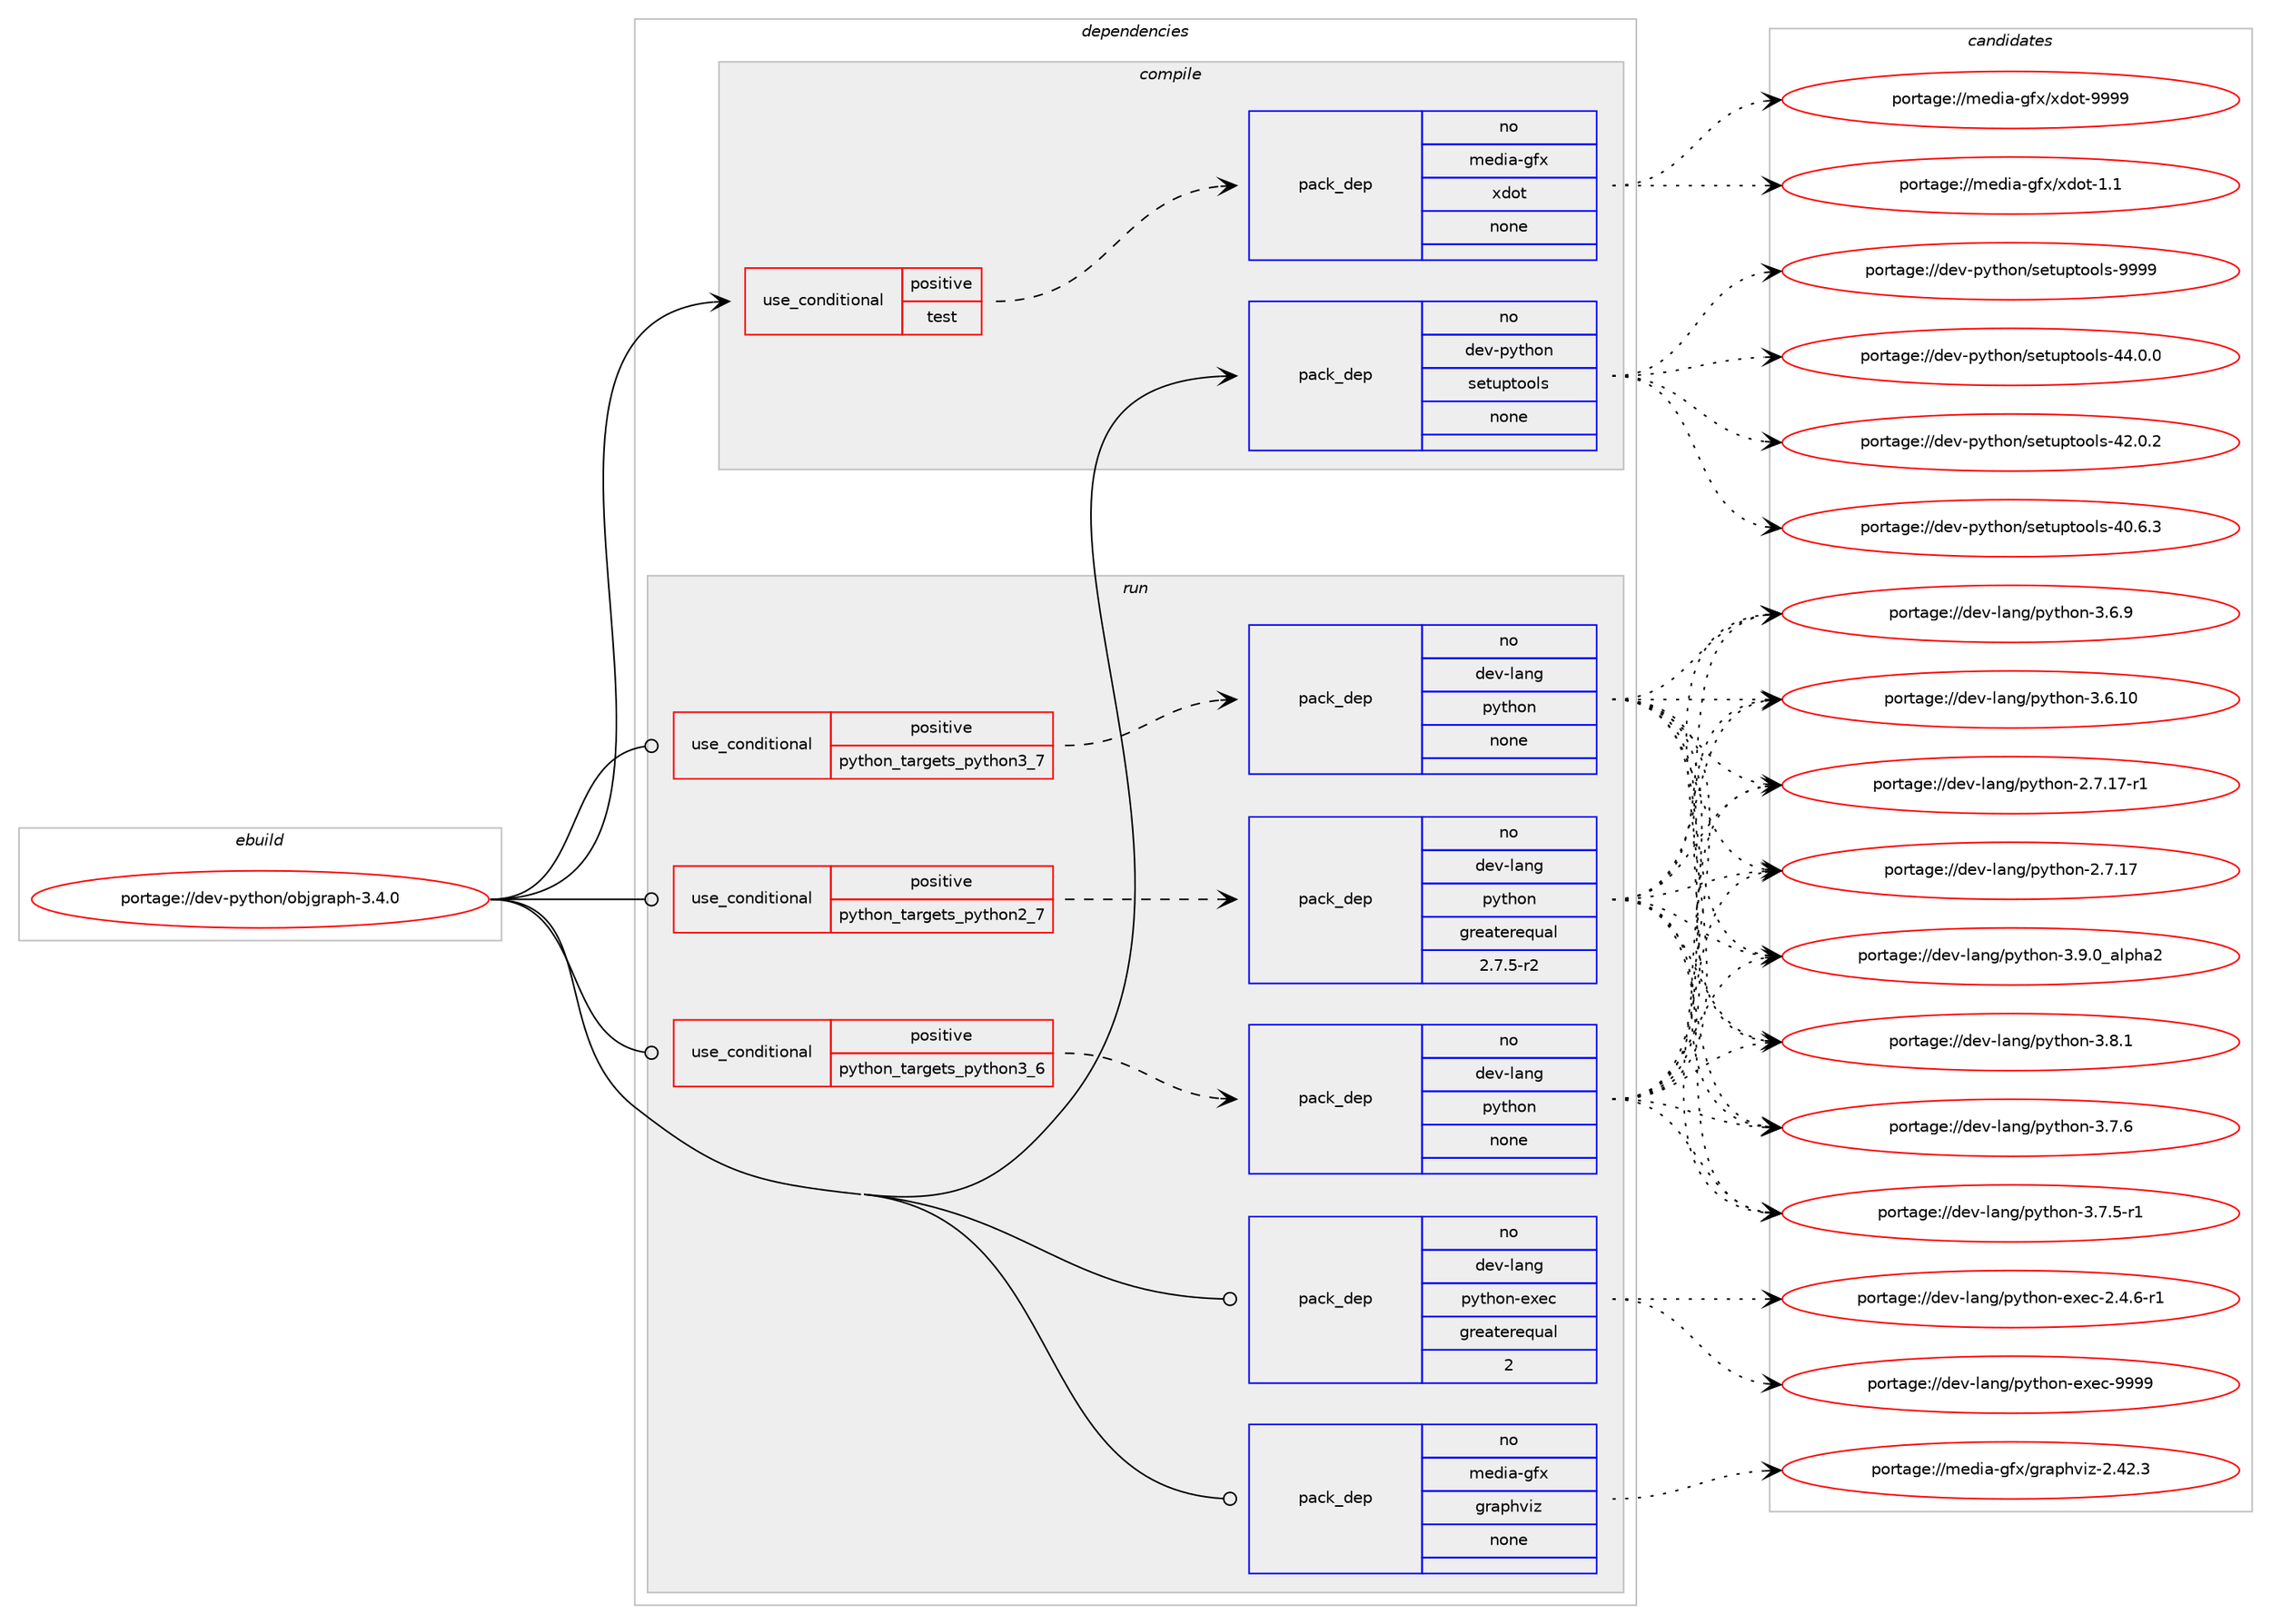 digraph prolog {

# *************
# Graph options
# *************

newrank=true;
concentrate=true;
compound=true;
graph [rankdir=LR,fontname=Helvetica,fontsize=10,ranksep=1.5];#, ranksep=2.5, nodesep=0.2];
edge  [arrowhead=vee];
node  [fontname=Helvetica,fontsize=10];

# **********
# The ebuild
# **********

subgraph cluster_leftcol {
color=gray;
label=<<i>ebuild</i>>;
id [label="portage://dev-python/objgraph-3.4.0", color=red, width=4, href="../dev-python/objgraph-3.4.0.svg"];
}

# ****************
# The dependencies
# ****************

subgraph cluster_midcol {
color=gray;
label=<<i>dependencies</i>>;
subgraph cluster_compile {
fillcolor="#eeeeee";
style=filled;
label=<<i>compile</i>>;
subgraph cond111921 {
dependency447004 [label=<<TABLE BORDER="0" CELLBORDER="1" CELLSPACING="0" CELLPADDING="4"><TR><TD ROWSPAN="3" CELLPADDING="10">use_conditional</TD></TR><TR><TD>positive</TD></TR><TR><TD>test</TD></TR></TABLE>>, shape=none, color=red];
subgraph pack330108 {
dependency447005 [label=<<TABLE BORDER="0" CELLBORDER="1" CELLSPACING="0" CELLPADDING="4" WIDTH="220"><TR><TD ROWSPAN="6" CELLPADDING="30">pack_dep</TD></TR><TR><TD WIDTH="110">no</TD></TR><TR><TD>media-gfx</TD></TR><TR><TD>xdot</TD></TR><TR><TD>none</TD></TR><TR><TD></TD></TR></TABLE>>, shape=none, color=blue];
}
dependency447004:e -> dependency447005:w [weight=20,style="dashed",arrowhead="vee"];
}
id:e -> dependency447004:w [weight=20,style="solid",arrowhead="vee"];
subgraph pack330109 {
dependency447006 [label=<<TABLE BORDER="0" CELLBORDER="1" CELLSPACING="0" CELLPADDING="4" WIDTH="220"><TR><TD ROWSPAN="6" CELLPADDING="30">pack_dep</TD></TR><TR><TD WIDTH="110">no</TD></TR><TR><TD>dev-python</TD></TR><TR><TD>setuptools</TD></TR><TR><TD>none</TD></TR><TR><TD></TD></TR></TABLE>>, shape=none, color=blue];
}
id:e -> dependency447006:w [weight=20,style="solid",arrowhead="vee"];
}
subgraph cluster_compileandrun {
fillcolor="#eeeeee";
style=filled;
label=<<i>compile and run</i>>;
}
subgraph cluster_run {
fillcolor="#eeeeee";
style=filled;
label=<<i>run</i>>;
subgraph cond111922 {
dependency447007 [label=<<TABLE BORDER="0" CELLBORDER="1" CELLSPACING="0" CELLPADDING="4"><TR><TD ROWSPAN="3" CELLPADDING="10">use_conditional</TD></TR><TR><TD>positive</TD></TR><TR><TD>python_targets_python2_7</TD></TR></TABLE>>, shape=none, color=red];
subgraph pack330110 {
dependency447008 [label=<<TABLE BORDER="0" CELLBORDER="1" CELLSPACING="0" CELLPADDING="4" WIDTH="220"><TR><TD ROWSPAN="6" CELLPADDING="30">pack_dep</TD></TR><TR><TD WIDTH="110">no</TD></TR><TR><TD>dev-lang</TD></TR><TR><TD>python</TD></TR><TR><TD>greaterequal</TD></TR><TR><TD>2.7.5-r2</TD></TR></TABLE>>, shape=none, color=blue];
}
dependency447007:e -> dependency447008:w [weight=20,style="dashed",arrowhead="vee"];
}
id:e -> dependency447007:w [weight=20,style="solid",arrowhead="odot"];
subgraph cond111923 {
dependency447009 [label=<<TABLE BORDER="0" CELLBORDER="1" CELLSPACING="0" CELLPADDING="4"><TR><TD ROWSPAN="3" CELLPADDING="10">use_conditional</TD></TR><TR><TD>positive</TD></TR><TR><TD>python_targets_python3_6</TD></TR></TABLE>>, shape=none, color=red];
subgraph pack330111 {
dependency447010 [label=<<TABLE BORDER="0" CELLBORDER="1" CELLSPACING="0" CELLPADDING="4" WIDTH="220"><TR><TD ROWSPAN="6" CELLPADDING="30">pack_dep</TD></TR><TR><TD WIDTH="110">no</TD></TR><TR><TD>dev-lang</TD></TR><TR><TD>python</TD></TR><TR><TD>none</TD></TR><TR><TD></TD></TR></TABLE>>, shape=none, color=blue];
}
dependency447009:e -> dependency447010:w [weight=20,style="dashed",arrowhead="vee"];
}
id:e -> dependency447009:w [weight=20,style="solid",arrowhead="odot"];
subgraph cond111924 {
dependency447011 [label=<<TABLE BORDER="0" CELLBORDER="1" CELLSPACING="0" CELLPADDING="4"><TR><TD ROWSPAN="3" CELLPADDING="10">use_conditional</TD></TR><TR><TD>positive</TD></TR><TR><TD>python_targets_python3_7</TD></TR></TABLE>>, shape=none, color=red];
subgraph pack330112 {
dependency447012 [label=<<TABLE BORDER="0" CELLBORDER="1" CELLSPACING="0" CELLPADDING="4" WIDTH="220"><TR><TD ROWSPAN="6" CELLPADDING="30">pack_dep</TD></TR><TR><TD WIDTH="110">no</TD></TR><TR><TD>dev-lang</TD></TR><TR><TD>python</TD></TR><TR><TD>none</TD></TR><TR><TD></TD></TR></TABLE>>, shape=none, color=blue];
}
dependency447011:e -> dependency447012:w [weight=20,style="dashed",arrowhead="vee"];
}
id:e -> dependency447011:w [weight=20,style="solid",arrowhead="odot"];
subgraph pack330113 {
dependency447013 [label=<<TABLE BORDER="0" CELLBORDER="1" CELLSPACING="0" CELLPADDING="4" WIDTH="220"><TR><TD ROWSPAN="6" CELLPADDING="30">pack_dep</TD></TR><TR><TD WIDTH="110">no</TD></TR><TR><TD>dev-lang</TD></TR><TR><TD>python-exec</TD></TR><TR><TD>greaterequal</TD></TR><TR><TD>2</TD></TR></TABLE>>, shape=none, color=blue];
}
id:e -> dependency447013:w [weight=20,style="solid",arrowhead="odot"];
subgraph pack330114 {
dependency447014 [label=<<TABLE BORDER="0" CELLBORDER="1" CELLSPACING="0" CELLPADDING="4" WIDTH="220"><TR><TD ROWSPAN="6" CELLPADDING="30">pack_dep</TD></TR><TR><TD WIDTH="110">no</TD></TR><TR><TD>media-gfx</TD></TR><TR><TD>graphviz</TD></TR><TR><TD>none</TD></TR><TR><TD></TD></TR></TABLE>>, shape=none, color=blue];
}
id:e -> dependency447014:w [weight=20,style="solid",arrowhead="odot"];
}
}

# **************
# The candidates
# **************

subgraph cluster_choices {
rank=same;
color=gray;
label=<<i>candidates</i>>;

subgraph choice330108 {
color=black;
nodesep=1;
choice1091011001059745103102120471201001111164557575757 [label="portage://media-gfx/xdot-9999", color=red, width=4,href="../media-gfx/xdot-9999.svg"];
choice10910110010597451031021204712010011111645494649 [label="portage://media-gfx/xdot-1.1", color=red, width=4,href="../media-gfx/xdot-1.1.svg"];
dependency447005:e -> choice1091011001059745103102120471201001111164557575757:w [style=dotted,weight="100"];
dependency447005:e -> choice10910110010597451031021204712010011111645494649:w [style=dotted,weight="100"];
}
subgraph choice330109 {
color=black;
nodesep=1;
choice10010111845112121116104111110471151011161171121161111111081154557575757 [label="portage://dev-python/setuptools-9999", color=red, width=4,href="../dev-python/setuptools-9999.svg"];
choice100101118451121211161041111104711510111611711211611111110811545525246484648 [label="portage://dev-python/setuptools-44.0.0", color=red, width=4,href="../dev-python/setuptools-44.0.0.svg"];
choice100101118451121211161041111104711510111611711211611111110811545525046484650 [label="portage://dev-python/setuptools-42.0.2", color=red, width=4,href="../dev-python/setuptools-42.0.2.svg"];
choice100101118451121211161041111104711510111611711211611111110811545524846544651 [label="portage://dev-python/setuptools-40.6.3", color=red, width=4,href="../dev-python/setuptools-40.6.3.svg"];
dependency447006:e -> choice10010111845112121116104111110471151011161171121161111111081154557575757:w [style=dotted,weight="100"];
dependency447006:e -> choice100101118451121211161041111104711510111611711211611111110811545525246484648:w [style=dotted,weight="100"];
dependency447006:e -> choice100101118451121211161041111104711510111611711211611111110811545525046484650:w [style=dotted,weight="100"];
dependency447006:e -> choice100101118451121211161041111104711510111611711211611111110811545524846544651:w [style=dotted,weight="100"];
}
subgraph choice330110 {
color=black;
nodesep=1;
choice10010111845108971101034711212111610411111045514657464895971081121049750 [label="portage://dev-lang/python-3.9.0_alpha2", color=red, width=4,href="../dev-lang/python-3.9.0_alpha2.svg"];
choice100101118451089711010347112121116104111110455146564649 [label="portage://dev-lang/python-3.8.1", color=red, width=4,href="../dev-lang/python-3.8.1.svg"];
choice100101118451089711010347112121116104111110455146554654 [label="portage://dev-lang/python-3.7.6", color=red, width=4,href="../dev-lang/python-3.7.6.svg"];
choice1001011184510897110103471121211161041111104551465546534511449 [label="portage://dev-lang/python-3.7.5-r1", color=red, width=4,href="../dev-lang/python-3.7.5-r1.svg"];
choice100101118451089711010347112121116104111110455146544657 [label="portage://dev-lang/python-3.6.9", color=red, width=4,href="../dev-lang/python-3.6.9.svg"];
choice10010111845108971101034711212111610411111045514654464948 [label="portage://dev-lang/python-3.6.10", color=red, width=4,href="../dev-lang/python-3.6.10.svg"];
choice100101118451089711010347112121116104111110455046554649554511449 [label="portage://dev-lang/python-2.7.17-r1", color=red, width=4,href="../dev-lang/python-2.7.17-r1.svg"];
choice10010111845108971101034711212111610411111045504655464955 [label="portage://dev-lang/python-2.7.17", color=red, width=4,href="../dev-lang/python-2.7.17.svg"];
dependency447008:e -> choice10010111845108971101034711212111610411111045514657464895971081121049750:w [style=dotted,weight="100"];
dependency447008:e -> choice100101118451089711010347112121116104111110455146564649:w [style=dotted,weight="100"];
dependency447008:e -> choice100101118451089711010347112121116104111110455146554654:w [style=dotted,weight="100"];
dependency447008:e -> choice1001011184510897110103471121211161041111104551465546534511449:w [style=dotted,weight="100"];
dependency447008:e -> choice100101118451089711010347112121116104111110455146544657:w [style=dotted,weight="100"];
dependency447008:e -> choice10010111845108971101034711212111610411111045514654464948:w [style=dotted,weight="100"];
dependency447008:e -> choice100101118451089711010347112121116104111110455046554649554511449:w [style=dotted,weight="100"];
dependency447008:e -> choice10010111845108971101034711212111610411111045504655464955:w [style=dotted,weight="100"];
}
subgraph choice330111 {
color=black;
nodesep=1;
choice10010111845108971101034711212111610411111045514657464895971081121049750 [label="portage://dev-lang/python-3.9.0_alpha2", color=red, width=4,href="../dev-lang/python-3.9.0_alpha2.svg"];
choice100101118451089711010347112121116104111110455146564649 [label="portage://dev-lang/python-3.8.1", color=red, width=4,href="../dev-lang/python-3.8.1.svg"];
choice100101118451089711010347112121116104111110455146554654 [label="portage://dev-lang/python-3.7.6", color=red, width=4,href="../dev-lang/python-3.7.6.svg"];
choice1001011184510897110103471121211161041111104551465546534511449 [label="portage://dev-lang/python-3.7.5-r1", color=red, width=4,href="../dev-lang/python-3.7.5-r1.svg"];
choice100101118451089711010347112121116104111110455146544657 [label="portage://dev-lang/python-3.6.9", color=red, width=4,href="../dev-lang/python-3.6.9.svg"];
choice10010111845108971101034711212111610411111045514654464948 [label="portage://dev-lang/python-3.6.10", color=red, width=4,href="../dev-lang/python-3.6.10.svg"];
choice100101118451089711010347112121116104111110455046554649554511449 [label="portage://dev-lang/python-2.7.17-r1", color=red, width=4,href="../dev-lang/python-2.7.17-r1.svg"];
choice10010111845108971101034711212111610411111045504655464955 [label="portage://dev-lang/python-2.7.17", color=red, width=4,href="../dev-lang/python-2.7.17.svg"];
dependency447010:e -> choice10010111845108971101034711212111610411111045514657464895971081121049750:w [style=dotted,weight="100"];
dependency447010:e -> choice100101118451089711010347112121116104111110455146564649:w [style=dotted,weight="100"];
dependency447010:e -> choice100101118451089711010347112121116104111110455146554654:w [style=dotted,weight="100"];
dependency447010:e -> choice1001011184510897110103471121211161041111104551465546534511449:w [style=dotted,weight="100"];
dependency447010:e -> choice100101118451089711010347112121116104111110455146544657:w [style=dotted,weight="100"];
dependency447010:e -> choice10010111845108971101034711212111610411111045514654464948:w [style=dotted,weight="100"];
dependency447010:e -> choice100101118451089711010347112121116104111110455046554649554511449:w [style=dotted,weight="100"];
dependency447010:e -> choice10010111845108971101034711212111610411111045504655464955:w [style=dotted,weight="100"];
}
subgraph choice330112 {
color=black;
nodesep=1;
choice10010111845108971101034711212111610411111045514657464895971081121049750 [label="portage://dev-lang/python-3.9.0_alpha2", color=red, width=4,href="../dev-lang/python-3.9.0_alpha2.svg"];
choice100101118451089711010347112121116104111110455146564649 [label="portage://dev-lang/python-3.8.1", color=red, width=4,href="../dev-lang/python-3.8.1.svg"];
choice100101118451089711010347112121116104111110455146554654 [label="portage://dev-lang/python-3.7.6", color=red, width=4,href="../dev-lang/python-3.7.6.svg"];
choice1001011184510897110103471121211161041111104551465546534511449 [label="portage://dev-lang/python-3.7.5-r1", color=red, width=4,href="../dev-lang/python-3.7.5-r1.svg"];
choice100101118451089711010347112121116104111110455146544657 [label="portage://dev-lang/python-3.6.9", color=red, width=4,href="../dev-lang/python-3.6.9.svg"];
choice10010111845108971101034711212111610411111045514654464948 [label="portage://dev-lang/python-3.6.10", color=red, width=4,href="../dev-lang/python-3.6.10.svg"];
choice100101118451089711010347112121116104111110455046554649554511449 [label="portage://dev-lang/python-2.7.17-r1", color=red, width=4,href="../dev-lang/python-2.7.17-r1.svg"];
choice10010111845108971101034711212111610411111045504655464955 [label="portage://dev-lang/python-2.7.17", color=red, width=4,href="../dev-lang/python-2.7.17.svg"];
dependency447012:e -> choice10010111845108971101034711212111610411111045514657464895971081121049750:w [style=dotted,weight="100"];
dependency447012:e -> choice100101118451089711010347112121116104111110455146564649:w [style=dotted,weight="100"];
dependency447012:e -> choice100101118451089711010347112121116104111110455146554654:w [style=dotted,weight="100"];
dependency447012:e -> choice1001011184510897110103471121211161041111104551465546534511449:w [style=dotted,weight="100"];
dependency447012:e -> choice100101118451089711010347112121116104111110455146544657:w [style=dotted,weight="100"];
dependency447012:e -> choice10010111845108971101034711212111610411111045514654464948:w [style=dotted,weight="100"];
dependency447012:e -> choice100101118451089711010347112121116104111110455046554649554511449:w [style=dotted,weight="100"];
dependency447012:e -> choice10010111845108971101034711212111610411111045504655464955:w [style=dotted,weight="100"];
}
subgraph choice330113 {
color=black;
nodesep=1;
choice10010111845108971101034711212111610411111045101120101994557575757 [label="portage://dev-lang/python-exec-9999", color=red, width=4,href="../dev-lang/python-exec-9999.svg"];
choice10010111845108971101034711212111610411111045101120101994550465246544511449 [label="portage://dev-lang/python-exec-2.4.6-r1", color=red, width=4,href="../dev-lang/python-exec-2.4.6-r1.svg"];
dependency447013:e -> choice10010111845108971101034711212111610411111045101120101994557575757:w [style=dotted,weight="100"];
dependency447013:e -> choice10010111845108971101034711212111610411111045101120101994550465246544511449:w [style=dotted,weight="100"];
}
subgraph choice330114 {
color=black;
nodesep=1;
choice1091011001059745103102120471031149711210411810512245504652504651 [label="portage://media-gfx/graphviz-2.42.3", color=red, width=4,href="../media-gfx/graphviz-2.42.3.svg"];
dependency447014:e -> choice1091011001059745103102120471031149711210411810512245504652504651:w [style=dotted,weight="100"];
}
}

}

